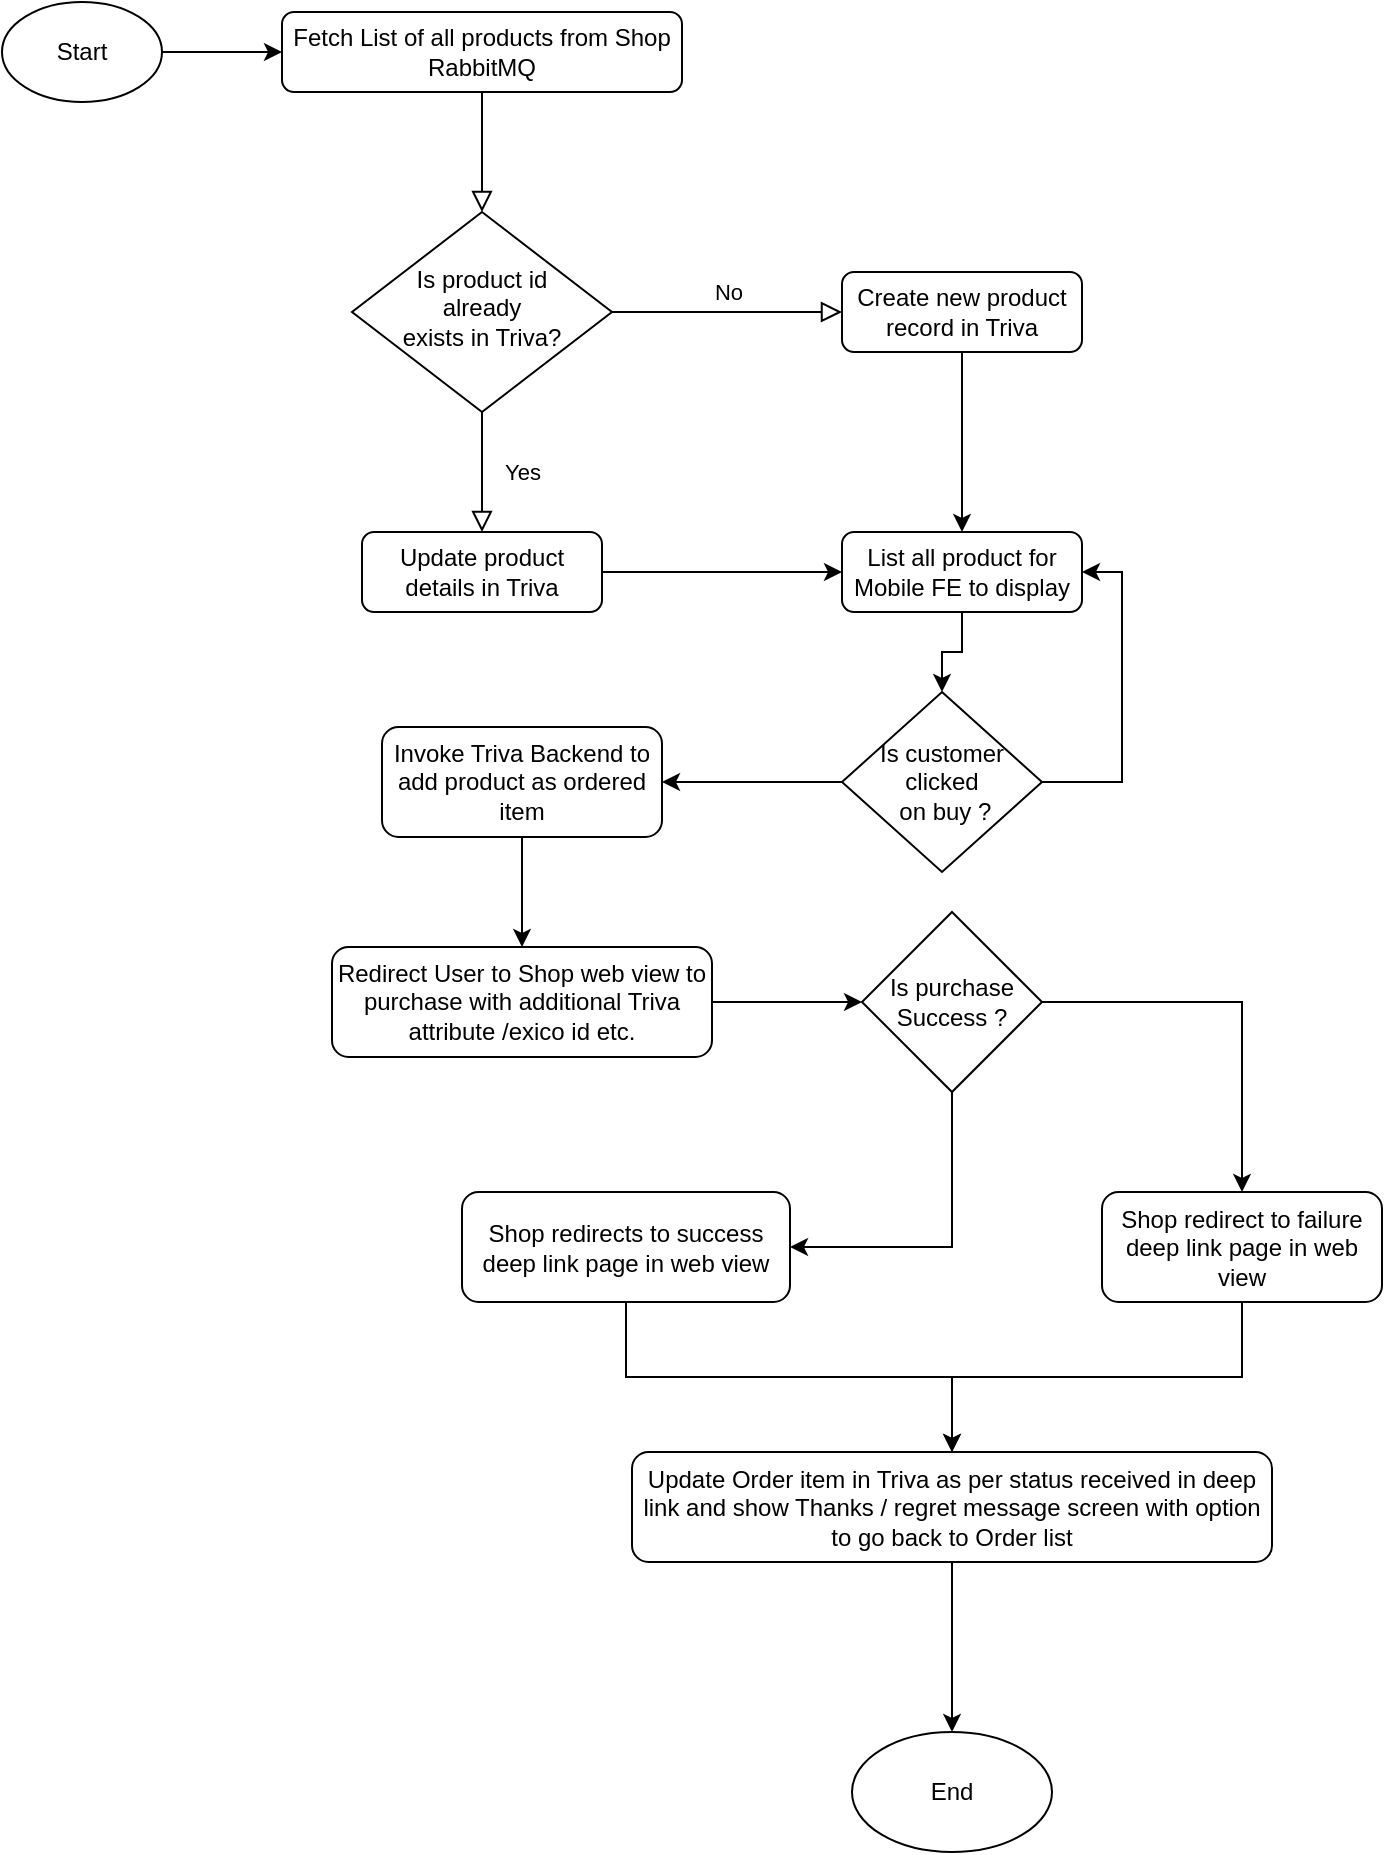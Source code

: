 <mxfile version="16.6.4" type="github">
  <diagram id="C5RBs43oDa-KdzZeNtuy" name="Page-1">
    <mxGraphModel dx="1258" dy="659" grid="1" gridSize="10" guides="1" tooltips="1" connect="1" arrows="1" fold="1" page="1" pageScale="1" pageWidth="827" pageHeight="1169" math="0" shadow="0">
      <root>
        <mxCell id="WIyWlLk6GJQsqaUBKTNV-0" />
        <mxCell id="WIyWlLk6GJQsqaUBKTNV-1" parent="WIyWlLk6GJQsqaUBKTNV-0" />
        <mxCell id="WIyWlLk6GJQsqaUBKTNV-2" value="" style="rounded=0;html=1;jettySize=auto;orthogonalLoop=1;fontSize=11;endArrow=block;endFill=0;endSize=8;strokeWidth=1;shadow=0;labelBackgroundColor=none;edgeStyle=orthogonalEdgeStyle;" parent="WIyWlLk6GJQsqaUBKTNV-1" source="WIyWlLk6GJQsqaUBKTNV-3" target="WIyWlLk6GJQsqaUBKTNV-6" edge="1">
          <mxGeometry relative="1" as="geometry" />
        </mxCell>
        <mxCell id="WIyWlLk6GJQsqaUBKTNV-3" value="Fetch List of all products from Shop RabbitMQ" style="rounded=1;whiteSpace=wrap;html=1;fontSize=12;glass=0;strokeWidth=1;shadow=0;" parent="WIyWlLk6GJQsqaUBKTNV-1" vertex="1">
          <mxGeometry x="160" y="80" width="200" height="40" as="geometry" />
        </mxCell>
        <mxCell id="WIyWlLk6GJQsqaUBKTNV-4" value="Yes" style="rounded=0;html=1;jettySize=auto;orthogonalLoop=1;fontSize=11;endArrow=block;endFill=0;endSize=8;strokeWidth=1;shadow=0;labelBackgroundColor=none;edgeStyle=orthogonalEdgeStyle;" parent="WIyWlLk6GJQsqaUBKTNV-1" source="WIyWlLk6GJQsqaUBKTNV-6" edge="1">
          <mxGeometry y="20" relative="1" as="geometry">
            <mxPoint as="offset" />
            <mxPoint x="260" y="340" as="targetPoint" />
          </mxGeometry>
        </mxCell>
        <mxCell id="WIyWlLk6GJQsqaUBKTNV-5" value="No" style="edgeStyle=orthogonalEdgeStyle;rounded=0;html=1;jettySize=auto;orthogonalLoop=1;fontSize=11;endArrow=block;endFill=0;endSize=8;strokeWidth=1;shadow=0;labelBackgroundColor=none;" parent="WIyWlLk6GJQsqaUBKTNV-1" source="WIyWlLk6GJQsqaUBKTNV-6" target="WIyWlLk6GJQsqaUBKTNV-7" edge="1">
          <mxGeometry y="10" relative="1" as="geometry">
            <mxPoint as="offset" />
          </mxGeometry>
        </mxCell>
        <mxCell id="WIyWlLk6GJQsqaUBKTNV-6" value="Is product id &lt;br&gt;already &lt;br&gt;exists in Triva?" style="rhombus;whiteSpace=wrap;html=1;shadow=0;fontFamily=Helvetica;fontSize=12;align=center;strokeWidth=1;spacing=6;spacingTop=-4;" parent="WIyWlLk6GJQsqaUBKTNV-1" vertex="1">
          <mxGeometry x="195" y="180" width="130" height="100" as="geometry" />
        </mxCell>
        <mxCell id="6PNa06MbmQNXzE9C8vAL-4" value="" style="edgeStyle=orthogonalEdgeStyle;rounded=0;orthogonalLoop=1;jettySize=auto;html=1;" edge="1" parent="WIyWlLk6GJQsqaUBKTNV-1" source="WIyWlLk6GJQsqaUBKTNV-7" target="6PNa06MbmQNXzE9C8vAL-2">
          <mxGeometry relative="1" as="geometry" />
        </mxCell>
        <mxCell id="WIyWlLk6GJQsqaUBKTNV-7" value="Create new product record in Triva" style="rounded=1;whiteSpace=wrap;html=1;fontSize=12;glass=0;strokeWidth=1;shadow=0;" parent="WIyWlLk6GJQsqaUBKTNV-1" vertex="1">
          <mxGeometry x="440" y="210" width="120" height="40" as="geometry" />
        </mxCell>
        <mxCell id="6PNa06MbmQNXzE9C8vAL-3" value="" style="edgeStyle=orthogonalEdgeStyle;rounded=0;orthogonalLoop=1;jettySize=auto;html=1;" edge="1" parent="WIyWlLk6GJQsqaUBKTNV-1" source="WIyWlLk6GJQsqaUBKTNV-11" target="6PNa06MbmQNXzE9C8vAL-2">
          <mxGeometry relative="1" as="geometry" />
        </mxCell>
        <mxCell id="WIyWlLk6GJQsqaUBKTNV-11" value="Update product details in Triva" style="rounded=1;whiteSpace=wrap;html=1;fontSize=12;glass=0;strokeWidth=1;shadow=0;" parent="WIyWlLk6GJQsqaUBKTNV-1" vertex="1">
          <mxGeometry x="200" y="340" width="120" height="40" as="geometry" />
        </mxCell>
        <mxCell id="6PNa06MbmQNXzE9C8vAL-1" value="" style="edgeStyle=orthogonalEdgeStyle;rounded=0;orthogonalLoop=1;jettySize=auto;html=1;" edge="1" parent="WIyWlLk6GJQsqaUBKTNV-1" source="6PNa06MbmQNXzE9C8vAL-0" target="WIyWlLk6GJQsqaUBKTNV-3">
          <mxGeometry relative="1" as="geometry" />
        </mxCell>
        <mxCell id="6PNa06MbmQNXzE9C8vAL-0" value="Start" style="ellipse;whiteSpace=wrap;html=1;" vertex="1" parent="WIyWlLk6GJQsqaUBKTNV-1">
          <mxGeometry x="20" y="75" width="80" height="50" as="geometry" />
        </mxCell>
        <mxCell id="6PNa06MbmQNXzE9C8vAL-11" value="" style="edgeStyle=orthogonalEdgeStyle;rounded=0;orthogonalLoop=1;jettySize=auto;html=1;" edge="1" parent="WIyWlLk6GJQsqaUBKTNV-1" source="6PNa06MbmQNXzE9C8vAL-2" target="6PNa06MbmQNXzE9C8vAL-5">
          <mxGeometry relative="1" as="geometry" />
        </mxCell>
        <mxCell id="6PNa06MbmQNXzE9C8vAL-2" value="List all product for Mobile FE to display" style="rounded=1;whiteSpace=wrap;html=1;fontSize=12;glass=0;strokeWidth=1;shadow=0;" vertex="1" parent="WIyWlLk6GJQsqaUBKTNV-1">
          <mxGeometry x="440" y="340" width="120" height="40" as="geometry" />
        </mxCell>
        <mxCell id="6PNa06MbmQNXzE9C8vAL-8" value="" style="edgeStyle=orthogonalEdgeStyle;rounded=0;orthogonalLoop=1;jettySize=auto;html=1;" edge="1" parent="WIyWlLk6GJQsqaUBKTNV-1" source="6PNa06MbmQNXzE9C8vAL-5" target="6PNa06MbmQNXzE9C8vAL-6">
          <mxGeometry relative="1" as="geometry" />
        </mxCell>
        <mxCell id="6PNa06MbmQNXzE9C8vAL-9" style="edgeStyle=orthogonalEdgeStyle;rounded=0;orthogonalLoop=1;jettySize=auto;html=1;entryX=1;entryY=0.5;entryDx=0;entryDy=0;exitX=1;exitY=0.5;exitDx=0;exitDy=0;" edge="1" parent="WIyWlLk6GJQsqaUBKTNV-1" source="6PNa06MbmQNXzE9C8vAL-5" target="6PNa06MbmQNXzE9C8vAL-2">
          <mxGeometry relative="1" as="geometry" />
        </mxCell>
        <mxCell id="6PNa06MbmQNXzE9C8vAL-5" value="Is customer clicked&lt;br&gt;&amp;nbsp;on buy ?" style="rhombus;whiteSpace=wrap;html=1;" vertex="1" parent="WIyWlLk6GJQsqaUBKTNV-1">
          <mxGeometry x="440" y="420" width="100" height="90" as="geometry" />
        </mxCell>
        <mxCell id="6PNa06MbmQNXzE9C8vAL-10" value="" style="edgeStyle=orthogonalEdgeStyle;rounded=0;orthogonalLoop=1;jettySize=auto;html=1;" edge="1" parent="WIyWlLk6GJQsqaUBKTNV-1" source="6PNa06MbmQNXzE9C8vAL-6" target="6PNa06MbmQNXzE9C8vAL-7">
          <mxGeometry relative="1" as="geometry" />
        </mxCell>
        <mxCell id="6PNa06MbmQNXzE9C8vAL-6" value="Invoke Triva Backend to add product as ordered item" style="rounded=1;whiteSpace=wrap;html=1;fontSize=12;glass=0;strokeWidth=1;shadow=0;" vertex="1" parent="WIyWlLk6GJQsqaUBKTNV-1">
          <mxGeometry x="210" y="437.5" width="140" height="55" as="geometry" />
        </mxCell>
        <mxCell id="6PNa06MbmQNXzE9C8vAL-16" value="" style="edgeStyle=orthogonalEdgeStyle;rounded=0;orthogonalLoop=1;jettySize=auto;html=1;" edge="1" parent="WIyWlLk6GJQsqaUBKTNV-1" source="6PNa06MbmQNXzE9C8vAL-7" target="6PNa06MbmQNXzE9C8vAL-12">
          <mxGeometry relative="1" as="geometry" />
        </mxCell>
        <mxCell id="6PNa06MbmQNXzE9C8vAL-7" value="Redirect User to Shop web view to purchase with additional Triva attribute /exico id etc." style="rounded=1;whiteSpace=wrap;html=1;fontSize=12;glass=0;strokeWidth=1;shadow=0;" vertex="1" parent="WIyWlLk6GJQsqaUBKTNV-1">
          <mxGeometry x="185" y="547.5" width="190" height="55" as="geometry" />
        </mxCell>
        <mxCell id="6PNa06MbmQNXzE9C8vAL-18" style="edgeStyle=orthogonalEdgeStyle;rounded=0;orthogonalLoop=1;jettySize=auto;html=1;entryX=1;entryY=0.5;entryDx=0;entryDy=0;exitX=0.5;exitY=1;exitDx=0;exitDy=0;" edge="1" parent="WIyWlLk6GJQsqaUBKTNV-1" source="6PNa06MbmQNXzE9C8vAL-12" target="6PNa06MbmQNXzE9C8vAL-13">
          <mxGeometry relative="1" as="geometry" />
        </mxCell>
        <mxCell id="6PNa06MbmQNXzE9C8vAL-19" style="edgeStyle=orthogonalEdgeStyle;rounded=0;orthogonalLoop=1;jettySize=auto;html=1;entryX=0.5;entryY=0;entryDx=0;entryDy=0;" edge="1" parent="WIyWlLk6GJQsqaUBKTNV-1" source="6PNa06MbmQNXzE9C8vAL-12" target="6PNa06MbmQNXzE9C8vAL-14">
          <mxGeometry relative="1" as="geometry" />
        </mxCell>
        <mxCell id="6PNa06MbmQNXzE9C8vAL-12" value="Is purchase Success ?" style="rhombus;whiteSpace=wrap;html=1;" vertex="1" parent="WIyWlLk6GJQsqaUBKTNV-1">
          <mxGeometry x="450" y="530" width="90" height="90" as="geometry" />
        </mxCell>
        <mxCell id="6PNa06MbmQNXzE9C8vAL-20" value="" style="edgeStyle=orthogonalEdgeStyle;rounded=0;orthogonalLoop=1;jettySize=auto;html=1;" edge="1" parent="WIyWlLk6GJQsqaUBKTNV-1" source="6PNa06MbmQNXzE9C8vAL-13" target="6PNa06MbmQNXzE9C8vAL-15">
          <mxGeometry relative="1" as="geometry" />
        </mxCell>
        <mxCell id="6PNa06MbmQNXzE9C8vAL-13" value="Shop redirects to success deep link page in web view" style="rounded=1;whiteSpace=wrap;html=1;fontSize=12;glass=0;strokeWidth=1;shadow=0;" vertex="1" parent="WIyWlLk6GJQsqaUBKTNV-1">
          <mxGeometry x="250" y="670" width="164" height="55" as="geometry" />
        </mxCell>
        <mxCell id="6PNa06MbmQNXzE9C8vAL-21" value="" style="edgeStyle=orthogonalEdgeStyle;rounded=0;orthogonalLoop=1;jettySize=auto;html=1;" edge="1" parent="WIyWlLk6GJQsqaUBKTNV-1" source="6PNa06MbmQNXzE9C8vAL-14" target="6PNa06MbmQNXzE9C8vAL-15">
          <mxGeometry relative="1" as="geometry" />
        </mxCell>
        <mxCell id="6PNa06MbmQNXzE9C8vAL-14" value="Shop redirect to failure deep link page in web view" style="rounded=1;whiteSpace=wrap;html=1;fontSize=12;glass=0;strokeWidth=1;shadow=0;" vertex="1" parent="WIyWlLk6GJQsqaUBKTNV-1">
          <mxGeometry x="570" y="670" width="140" height="55" as="geometry" />
        </mxCell>
        <mxCell id="6PNa06MbmQNXzE9C8vAL-23" value="" style="edgeStyle=orthogonalEdgeStyle;rounded=0;orthogonalLoop=1;jettySize=auto;html=1;" edge="1" parent="WIyWlLk6GJQsqaUBKTNV-1" source="6PNa06MbmQNXzE9C8vAL-15" target="6PNa06MbmQNXzE9C8vAL-22">
          <mxGeometry relative="1" as="geometry" />
        </mxCell>
        <mxCell id="6PNa06MbmQNXzE9C8vAL-15" value="Update Order item in Triva as per status received in deep link and show Thanks / regret message screen with option to go back to Order list" style="rounded=1;whiteSpace=wrap;html=1;fontSize=12;glass=0;strokeWidth=1;shadow=0;" vertex="1" parent="WIyWlLk6GJQsqaUBKTNV-1">
          <mxGeometry x="335" y="800" width="320" height="55" as="geometry" />
        </mxCell>
        <mxCell id="6PNa06MbmQNXzE9C8vAL-22" value="End" style="ellipse;whiteSpace=wrap;html=1;" vertex="1" parent="WIyWlLk6GJQsqaUBKTNV-1">
          <mxGeometry x="445" y="940" width="100" height="60" as="geometry" />
        </mxCell>
      </root>
    </mxGraphModel>
  </diagram>
</mxfile>
